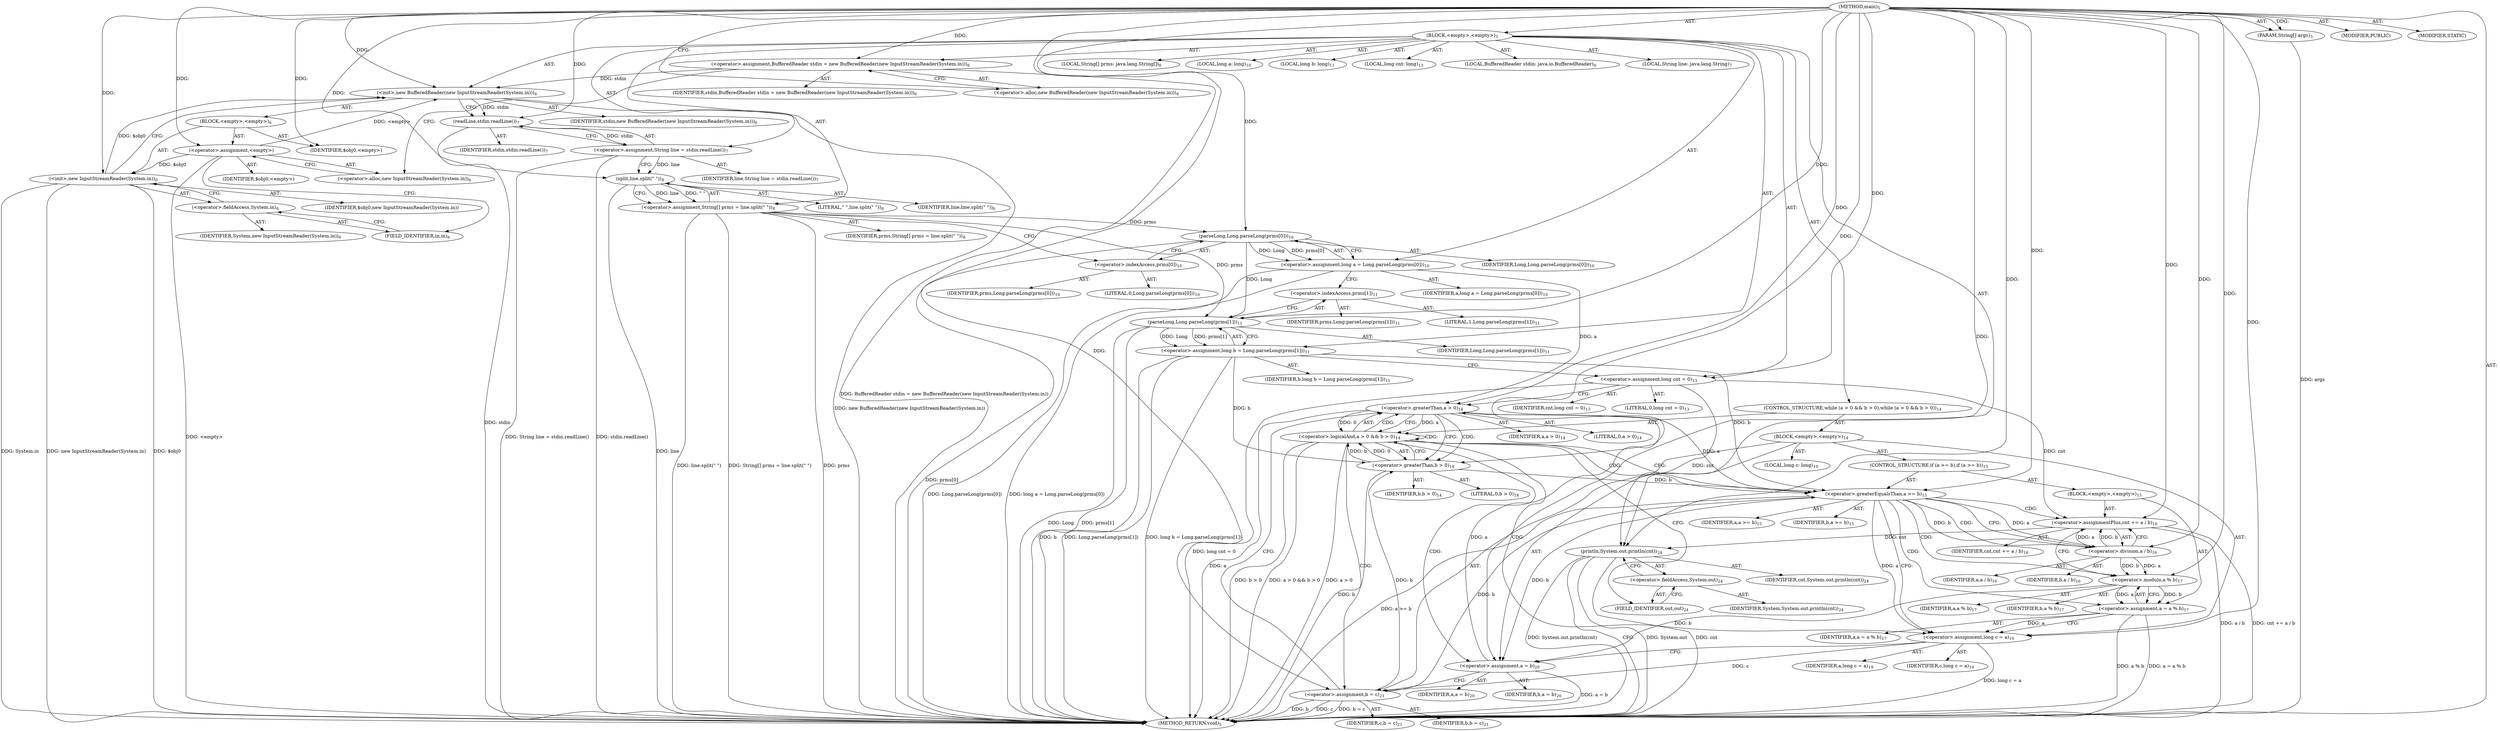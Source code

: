 digraph "main" {  
"19" [label = <(METHOD,main)<SUB>5</SUB>> ]
"20" [label = <(PARAM,String[] args)<SUB>5</SUB>> ]
"21" [label = <(BLOCK,&lt;empty&gt;,&lt;empty&gt;)<SUB>5</SUB>> ]
"4" [label = <(LOCAL,BufferedReader stdin: java.io.BufferedReader)<SUB>6</SUB>> ]
"22" [label = <(&lt;operator&gt;.assignment,BufferedReader stdin = new BufferedReader(new InputStreamReader(System.in)))<SUB>6</SUB>> ]
"23" [label = <(IDENTIFIER,stdin,BufferedReader stdin = new BufferedReader(new InputStreamReader(System.in)))<SUB>6</SUB>> ]
"24" [label = <(&lt;operator&gt;.alloc,new BufferedReader(new InputStreamReader(System.in)))<SUB>6</SUB>> ]
"25" [label = <(&lt;init&gt;,new BufferedReader(new InputStreamReader(System.in)))<SUB>6</SUB>> ]
"3" [label = <(IDENTIFIER,stdin,new BufferedReader(new InputStreamReader(System.in)))<SUB>6</SUB>> ]
"26" [label = <(BLOCK,&lt;empty&gt;,&lt;empty&gt;)<SUB>6</SUB>> ]
"27" [label = <(&lt;operator&gt;.assignment,&lt;empty&gt;)> ]
"28" [label = <(IDENTIFIER,$obj0,&lt;empty&gt;)> ]
"29" [label = <(&lt;operator&gt;.alloc,new InputStreamReader(System.in))<SUB>6</SUB>> ]
"30" [label = <(&lt;init&gt;,new InputStreamReader(System.in))<SUB>6</SUB>> ]
"31" [label = <(IDENTIFIER,$obj0,new InputStreamReader(System.in))> ]
"32" [label = <(&lt;operator&gt;.fieldAccess,System.in)<SUB>6</SUB>> ]
"33" [label = <(IDENTIFIER,System,new InputStreamReader(System.in))<SUB>6</SUB>> ]
"34" [label = <(FIELD_IDENTIFIER,in,in)<SUB>6</SUB>> ]
"35" [label = <(IDENTIFIER,$obj0,&lt;empty&gt;)> ]
"36" [label = <(LOCAL,String line: java.lang.String)<SUB>7</SUB>> ]
"37" [label = <(&lt;operator&gt;.assignment,String line = stdin.readLine())<SUB>7</SUB>> ]
"38" [label = <(IDENTIFIER,line,String line = stdin.readLine())<SUB>7</SUB>> ]
"39" [label = <(readLine,stdin.readLine())<SUB>7</SUB>> ]
"40" [label = <(IDENTIFIER,stdin,stdin.readLine())<SUB>7</SUB>> ]
"41" [label = <(LOCAL,String[] prms: java.lang.String[])<SUB>8</SUB>> ]
"42" [label = <(&lt;operator&gt;.assignment,String[] prms = line.split(&quot; &quot;))<SUB>8</SUB>> ]
"43" [label = <(IDENTIFIER,prms,String[] prms = line.split(&quot; &quot;))<SUB>8</SUB>> ]
"44" [label = <(split,line.split(&quot; &quot;))<SUB>8</SUB>> ]
"45" [label = <(IDENTIFIER,line,line.split(&quot; &quot;))<SUB>8</SUB>> ]
"46" [label = <(LITERAL,&quot; &quot;,line.split(&quot; &quot;))<SUB>8</SUB>> ]
"47" [label = <(LOCAL,long a: long)<SUB>10</SUB>> ]
"48" [label = <(&lt;operator&gt;.assignment,long a = Long.parseLong(prms[0]))<SUB>10</SUB>> ]
"49" [label = <(IDENTIFIER,a,long a = Long.parseLong(prms[0]))<SUB>10</SUB>> ]
"50" [label = <(parseLong,Long.parseLong(prms[0]))<SUB>10</SUB>> ]
"51" [label = <(IDENTIFIER,Long,Long.parseLong(prms[0]))<SUB>10</SUB>> ]
"52" [label = <(&lt;operator&gt;.indexAccess,prms[0])<SUB>10</SUB>> ]
"53" [label = <(IDENTIFIER,prms,Long.parseLong(prms[0]))<SUB>10</SUB>> ]
"54" [label = <(LITERAL,0,Long.parseLong(prms[0]))<SUB>10</SUB>> ]
"55" [label = <(LOCAL,long b: long)<SUB>11</SUB>> ]
"56" [label = <(&lt;operator&gt;.assignment,long b = Long.parseLong(prms[1]))<SUB>11</SUB>> ]
"57" [label = <(IDENTIFIER,b,long b = Long.parseLong(prms[1]))<SUB>11</SUB>> ]
"58" [label = <(parseLong,Long.parseLong(prms[1]))<SUB>11</SUB>> ]
"59" [label = <(IDENTIFIER,Long,Long.parseLong(prms[1]))<SUB>11</SUB>> ]
"60" [label = <(&lt;operator&gt;.indexAccess,prms[1])<SUB>11</SUB>> ]
"61" [label = <(IDENTIFIER,prms,Long.parseLong(prms[1]))<SUB>11</SUB>> ]
"62" [label = <(LITERAL,1,Long.parseLong(prms[1]))<SUB>11</SUB>> ]
"63" [label = <(LOCAL,long cnt: long)<SUB>13</SUB>> ]
"64" [label = <(&lt;operator&gt;.assignment,long cnt = 0)<SUB>13</SUB>> ]
"65" [label = <(IDENTIFIER,cnt,long cnt = 0)<SUB>13</SUB>> ]
"66" [label = <(LITERAL,0,long cnt = 0)<SUB>13</SUB>> ]
"67" [label = <(CONTROL_STRUCTURE,while (a &gt; 0 &amp;&amp; b &gt; 0),while (a &gt; 0 &amp;&amp; b &gt; 0))<SUB>14</SUB>> ]
"68" [label = <(&lt;operator&gt;.logicalAnd,a &gt; 0 &amp;&amp; b &gt; 0)<SUB>14</SUB>> ]
"69" [label = <(&lt;operator&gt;.greaterThan,a &gt; 0)<SUB>14</SUB>> ]
"70" [label = <(IDENTIFIER,a,a &gt; 0)<SUB>14</SUB>> ]
"71" [label = <(LITERAL,0,a &gt; 0)<SUB>14</SUB>> ]
"72" [label = <(&lt;operator&gt;.greaterThan,b &gt; 0)<SUB>14</SUB>> ]
"73" [label = <(IDENTIFIER,b,b &gt; 0)<SUB>14</SUB>> ]
"74" [label = <(LITERAL,0,b &gt; 0)<SUB>14</SUB>> ]
"75" [label = <(BLOCK,&lt;empty&gt;,&lt;empty&gt;)<SUB>14</SUB>> ]
"76" [label = <(CONTROL_STRUCTURE,if (a &gt;= b),if (a &gt;= b))<SUB>15</SUB>> ]
"77" [label = <(&lt;operator&gt;.greaterEqualsThan,a &gt;= b)<SUB>15</SUB>> ]
"78" [label = <(IDENTIFIER,a,a &gt;= b)<SUB>15</SUB>> ]
"79" [label = <(IDENTIFIER,b,a &gt;= b)<SUB>15</SUB>> ]
"80" [label = <(BLOCK,&lt;empty&gt;,&lt;empty&gt;)<SUB>15</SUB>> ]
"81" [label = <(&lt;operator&gt;.assignmentPlus,cnt += a / b)<SUB>16</SUB>> ]
"82" [label = <(IDENTIFIER,cnt,cnt += a / b)<SUB>16</SUB>> ]
"83" [label = <(&lt;operator&gt;.division,a / b)<SUB>16</SUB>> ]
"84" [label = <(IDENTIFIER,a,a / b)<SUB>16</SUB>> ]
"85" [label = <(IDENTIFIER,b,a / b)<SUB>16</SUB>> ]
"86" [label = <(&lt;operator&gt;.assignment,a = a % b)<SUB>17</SUB>> ]
"87" [label = <(IDENTIFIER,a,a = a % b)<SUB>17</SUB>> ]
"88" [label = <(&lt;operator&gt;.modulo,a % b)<SUB>17</SUB>> ]
"89" [label = <(IDENTIFIER,a,a % b)<SUB>17</SUB>> ]
"90" [label = <(IDENTIFIER,b,a % b)<SUB>17</SUB>> ]
"91" [label = <(LOCAL,long c: long)<SUB>19</SUB>> ]
"92" [label = <(&lt;operator&gt;.assignment,long c = a)<SUB>19</SUB>> ]
"93" [label = <(IDENTIFIER,c,long c = a)<SUB>19</SUB>> ]
"94" [label = <(IDENTIFIER,a,long c = a)<SUB>19</SUB>> ]
"95" [label = <(&lt;operator&gt;.assignment,a = b)<SUB>20</SUB>> ]
"96" [label = <(IDENTIFIER,a,a = b)<SUB>20</SUB>> ]
"97" [label = <(IDENTIFIER,b,a = b)<SUB>20</SUB>> ]
"98" [label = <(&lt;operator&gt;.assignment,b = c)<SUB>21</SUB>> ]
"99" [label = <(IDENTIFIER,b,b = c)<SUB>21</SUB>> ]
"100" [label = <(IDENTIFIER,c,b = c)<SUB>21</SUB>> ]
"101" [label = <(println,System.out.println(cnt))<SUB>24</SUB>> ]
"102" [label = <(&lt;operator&gt;.fieldAccess,System.out)<SUB>24</SUB>> ]
"103" [label = <(IDENTIFIER,System,System.out.println(cnt))<SUB>24</SUB>> ]
"104" [label = <(FIELD_IDENTIFIER,out,out)<SUB>24</SUB>> ]
"105" [label = <(IDENTIFIER,cnt,System.out.println(cnt))<SUB>24</SUB>> ]
"106" [label = <(MODIFIER,PUBLIC)> ]
"107" [label = <(MODIFIER,STATIC)> ]
"108" [label = <(METHOD_RETURN,void)<SUB>5</SUB>> ]
  "19" -> "20"  [ label = "AST: "] 
  "19" -> "21"  [ label = "AST: "] 
  "19" -> "106"  [ label = "AST: "] 
  "19" -> "107"  [ label = "AST: "] 
  "19" -> "108"  [ label = "AST: "] 
  "21" -> "4"  [ label = "AST: "] 
  "21" -> "22"  [ label = "AST: "] 
  "21" -> "25"  [ label = "AST: "] 
  "21" -> "36"  [ label = "AST: "] 
  "21" -> "37"  [ label = "AST: "] 
  "21" -> "41"  [ label = "AST: "] 
  "21" -> "42"  [ label = "AST: "] 
  "21" -> "47"  [ label = "AST: "] 
  "21" -> "48"  [ label = "AST: "] 
  "21" -> "55"  [ label = "AST: "] 
  "21" -> "56"  [ label = "AST: "] 
  "21" -> "63"  [ label = "AST: "] 
  "21" -> "64"  [ label = "AST: "] 
  "21" -> "67"  [ label = "AST: "] 
  "21" -> "101"  [ label = "AST: "] 
  "22" -> "23"  [ label = "AST: "] 
  "22" -> "24"  [ label = "AST: "] 
  "25" -> "3"  [ label = "AST: "] 
  "25" -> "26"  [ label = "AST: "] 
  "26" -> "27"  [ label = "AST: "] 
  "26" -> "30"  [ label = "AST: "] 
  "26" -> "35"  [ label = "AST: "] 
  "27" -> "28"  [ label = "AST: "] 
  "27" -> "29"  [ label = "AST: "] 
  "30" -> "31"  [ label = "AST: "] 
  "30" -> "32"  [ label = "AST: "] 
  "32" -> "33"  [ label = "AST: "] 
  "32" -> "34"  [ label = "AST: "] 
  "37" -> "38"  [ label = "AST: "] 
  "37" -> "39"  [ label = "AST: "] 
  "39" -> "40"  [ label = "AST: "] 
  "42" -> "43"  [ label = "AST: "] 
  "42" -> "44"  [ label = "AST: "] 
  "44" -> "45"  [ label = "AST: "] 
  "44" -> "46"  [ label = "AST: "] 
  "48" -> "49"  [ label = "AST: "] 
  "48" -> "50"  [ label = "AST: "] 
  "50" -> "51"  [ label = "AST: "] 
  "50" -> "52"  [ label = "AST: "] 
  "52" -> "53"  [ label = "AST: "] 
  "52" -> "54"  [ label = "AST: "] 
  "56" -> "57"  [ label = "AST: "] 
  "56" -> "58"  [ label = "AST: "] 
  "58" -> "59"  [ label = "AST: "] 
  "58" -> "60"  [ label = "AST: "] 
  "60" -> "61"  [ label = "AST: "] 
  "60" -> "62"  [ label = "AST: "] 
  "64" -> "65"  [ label = "AST: "] 
  "64" -> "66"  [ label = "AST: "] 
  "67" -> "68"  [ label = "AST: "] 
  "67" -> "75"  [ label = "AST: "] 
  "68" -> "69"  [ label = "AST: "] 
  "68" -> "72"  [ label = "AST: "] 
  "69" -> "70"  [ label = "AST: "] 
  "69" -> "71"  [ label = "AST: "] 
  "72" -> "73"  [ label = "AST: "] 
  "72" -> "74"  [ label = "AST: "] 
  "75" -> "76"  [ label = "AST: "] 
  "75" -> "91"  [ label = "AST: "] 
  "75" -> "92"  [ label = "AST: "] 
  "75" -> "95"  [ label = "AST: "] 
  "75" -> "98"  [ label = "AST: "] 
  "76" -> "77"  [ label = "AST: "] 
  "76" -> "80"  [ label = "AST: "] 
  "77" -> "78"  [ label = "AST: "] 
  "77" -> "79"  [ label = "AST: "] 
  "80" -> "81"  [ label = "AST: "] 
  "80" -> "86"  [ label = "AST: "] 
  "81" -> "82"  [ label = "AST: "] 
  "81" -> "83"  [ label = "AST: "] 
  "83" -> "84"  [ label = "AST: "] 
  "83" -> "85"  [ label = "AST: "] 
  "86" -> "87"  [ label = "AST: "] 
  "86" -> "88"  [ label = "AST: "] 
  "88" -> "89"  [ label = "AST: "] 
  "88" -> "90"  [ label = "AST: "] 
  "92" -> "93"  [ label = "AST: "] 
  "92" -> "94"  [ label = "AST: "] 
  "95" -> "96"  [ label = "AST: "] 
  "95" -> "97"  [ label = "AST: "] 
  "98" -> "99"  [ label = "AST: "] 
  "98" -> "100"  [ label = "AST: "] 
  "101" -> "102"  [ label = "AST: "] 
  "101" -> "105"  [ label = "AST: "] 
  "102" -> "103"  [ label = "AST: "] 
  "102" -> "104"  [ label = "AST: "] 
  "22" -> "29"  [ label = "CFG: "] 
  "25" -> "39"  [ label = "CFG: "] 
  "37" -> "44"  [ label = "CFG: "] 
  "42" -> "52"  [ label = "CFG: "] 
  "48" -> "60"  [ label = "CFG: "] 
  "56" -> "64"  [ label = "CFG: "] 
  "64" -> "69"  [ label = "CFG: "] 
  "101" -> "108"  [ label = "CFG: "] 
  "24" -> "22"  [ label = "CFG: "] 
  "39" -> "37"  [ label = "CFG: "] 
  "44" -> "42"  [ label = "CFG: "] 
  "50" -> "48"  [ label = "CFG: "] 
  "58" -> "56"  [ label = "CFG: "] 
  "68" -> "77"  [ label = "CFG: "] 
  "68" -> "104"  [ label = "CFG: "] 
  "102" -> "101"  [ label = "CFG: "] 
  "27" -> "34"  [ label = "CFG: "] 
  "30" -> "25"  [ label = "CFG: "] 
  "52" -> "50"  [ label = "CFG: "] 
  "60" -> "58"  [ label = "CFG: "] 
  "69" -> "68"  [ label = "CFG: "] 
  "69" -> "72"  [ label = "CFG: "] 
  "72" -> "68"  [ label = "CFG: "] 
  "92" -> "95"  [ label = "CFG: "] 
  "95" -> "98"  [ label = "CFG: "] 
  "98" -> "69"  [ label = "CFG: "] 
  "104" -> "102"  [ label = "CFG: "] 
  "29" -> "27"  [ label = "CFG: "] 
  "32" -> "30"  [ label = "CFG: "] 
  "77" -> "83"  [ label = "CFG: "] 
  "77" -> "92"  [ label = "CFG: "] 
  "34" -> "32"  [ label = "CFG: "] 
  "81" -> "88"  [ label = "CFG: "] 
  "86" -> "92"  [ label = "CFG: "] 
  "83" -> "81"  [ label = "CFG: "] 
  "88" -> "86"  [ label = "CFG: "] 
  "19" -> "24"  [ label = "CFG: "] 
  "20" -> "108"  [ label = "DDG: args"] 
  "22" -> "108"  [ label = "DDG: BufferedReader stdin = new BufferedReader(new InputStreamReader(System.in))"] 
  "27" -> "108"  [ label = "DDG: &lt;empty&gt;"] 
  "30" -> "108"  [ label = "DDG: $obj0"] 
  "30" -> "108"  [ label = "DDG: System.in"] 
  "30" -> "108"  [ label = "DDG: new InputStreamReader(System.in)"] 
  "25" -> "108"  [ label = "DDG: new BufferedReader(new InputStreamReader(System.in))"] 
  "39" -> "108"  [ label = "DDG: stdin"] 
  "37" -> "108"  [ label = "DDG: stdin.readLine()"] 
  "37" -> "108"  [ label = "DDG: String line = stdin.readLine()"] 
  "42" -> "108"  [ label = "DDG: prms"] 
  "44" -> "108"  [ label = "DDG: line"] 
  "42" -> "108"  [ label = "DDG: line.split(&quot; &quot;)"] 
  "42" -> "108"  [ label = "DDG: String[] prms = line.split(&quot; &quot;)"] 
  "50" -> "108"  [ label = "DDG: prms[0]"] 
  "48" -> "108"  [ label = "DDG: Long.parseLong(prms[0])"] 
  "48" -> "108"  [ label = "DDG: long a = Long.parseLong(prms[0])"] 
  "56" -> "108"  [ label = "DDG: b"] 
  "58" -> "108"  [ label = "DDG: Long"] 
  "58" -> "108"  [ label = "DDG: prms[1]"] 
  "56" -> "108"  [ label = "DDG: Long.parseLong(prms[1])"] 
  "56" -> "108"  [ label = "DDG: long b = Long.parseLong(prms[1])"] 
  "64" -> "108"  [ label = "DDG: long cnt = 0"] 
  "69" -> "108"  [ label = "DDG: a"] 
  "68" -> "108"  [ label = "DDG: a &gt; 0"] 
  "72" -> "108"  [ label = "DDG: b"] 
  "68" -> "108"  [ label = "DDG: b &gt; 0"] 
  "68" -> "108"  [ label = "DDG: a &gt; 0 &amp;&amp; b &gt; 0"] 
  "101" -> "108"  [ label = "DDG: System.out"] 
  "101" -> "108"  [ label = "DDG: cnt"] 
  "101" -> "108"  [ label = "DDG: System.out.println(cnt)"] 
  "77" -> "108"  [ label = "DDG: a &gt;= b"] 
  "81" -> "108"  [ label = "DDG: a / b"] 
  "81" -> "108"  [ label = "DDG: cnt += a / b"] 
  "86" -> "108"  [ label = "DDG: a % b"] 
  "86" -> "108"  [ label = "DDG: a = a % b"] 
  "92" -> "108"  [ label = "DDG: long c = a"] 
  "95" -> "108"  [ label = "DDG: a = b"] 
  "98" -> "108"  [ label = "DDG: b"] 
  "98" -> "108"  [ label = "DDG: c"] 
  "98" -> "108"  [ label = "DDG: b = c"] 
  "19" -> "20"  [ label = "DDG: "] 
  "19" -> "22"  [ label = "DDG: "] 
  "39" -> "37"  [ label = "DDG: stdin"] 
  "44" -> "42"  [ label = "DDG: line"] 
  "44" -> "42"  [ label = "DDG: &quot; &quot;"] 
  "50" -> "48"  [ label = "DDG: Long"] 
  "50" -> "48"  [ label = "DDG: prms[0]"] 
  "58" -> "56"  [ label = "DDG: Long"] 
  "58" -> "56"  [ label = "DDG: prms[1]"] 
  "19" -> "64"  [ label = "DDG: "] 
  "22" -> "25"  [ label = "DDG: stdin"] 
  "19" -> "25"  [ label = "DDG: "] 
  "27" -> "25"  [ label = "DDG: &lt;empty&gt;"] 
  "30" -> "25"  [ label = "DDG: $obj0"] 
  "64" -> "101"  [ label = "DDG: cnt"] 
  "81" -> "101"  [ label = "DDG: cnt"] 
  "19" -> "101"  [ label = "DDG: "] 
  "19" -> "27"  [ label = "DDG: "] 
  "19" -> "35"  [ label = "DDG: "] 
  "25" -> "39"  [ label = "DDG: stdin"] 
  "19" -> "39"  [ label = "DDG: "] 
  "37" -> "44"  [ label = "DDG: line"] 
  "19" -> "44"  [ label = "DDG: "] 
  "19" -> "50"  [ label = "DDG: "] 
  "42" -> "50"  [ label = "DDG: prms"] 
  "50" -> "58"  [ label = "DDG: Long"] 
  "19" -> "58"  [ label = "DDG: "] 
  "42" -> "58"  [ label = "DDG: prms"] 
  "69" -> "68"  [ label = "DDG: a"] 
  "69" -> "68"  [ label = "DDG: 0"] 
  "72" -> "68"  [ label = "DDG: b"] 
  "72" -> "68"  [ label = "DDG: 0"] 
  "77" -> "92"  [ label = "DDG: a"] 
  "86" -> "92"  [ label = "DDG: a"] 
  "19" -> "92"  [ label = "DDG: "] 
  "77" -> "95"  [ label = "DDG: b"] 
  "88" -> "95"  [ label = "DDG: b"] 
  "19" -> "95"  [ label = "DDG: "] 
  "92" -> "98"  [ label = "DDG: c"] 
  "19" -> "98"  [ label = "DDG: "] 
  "27" -> "30"  [ label = "DDG: $obj0"] 
  "19" -> "30"  [ label = "DDG: "] 
  "48" -> "69"  [ label = "DDG: a"] 
  "95" -> "69"  [ label = "DDG: a"] 
  "19" -> "69"  [ label = "DDG: "] 
  "56" -> "72"  [ label = "DDG: b"] 
  "98" -> "72"  [ label = "DDG: b"] 
  "19" -> "72"  [ label = "DDG: "] 
  "69" -> "77"  [ label = "DDG: a"] 
  "19" -> "77"  [ label = "DDG: "] 
  "56" -> "77"  [ label = "DDG: b"] 
  "72" -> "77"  [ label = "DDG: b"] 
  "98" -> "77"  [ label = "DDG: b"] 
  "83" -> "81"  [ label = "DDG: a"] 
  "83" -> "81"  [ label = "DDG: b"] 
  "88" -> "86"  [ label = "DDG: a"] 
  "88" -> "86"  [ label = "DDG: b"] 
  "64" -> "81"  [ label = "DDG: cnt"] 
  "19" -> "81"  [ label = "DDG: "] 
  "77" -> "83"  [ label = "DDG: a"] 
  "19" -> "83"  [ label = "DDG: "] 
  "77" -> "83"  [ label = "DDG: b"] 
  "83" -> "88"  [ label = "DDG: a"] 
  "19" -> "88"  [ label = "DDG: "] 
  "83" -> "88"  [ label = "DDG: b"] 
  "68" -> "68"  [ label = "CDG: "] 
  "68" -> "77"  [ label = "CDG: "] 
  "68" -> "98"  [ label = "CDG: "] 
  "68" -> "69"  [ label = "CDG: "] 
  "68" -> "95"  [ label = "CDG: "] 
  "68" -> "92"  [ label = "CDG: "] 
  "69" -> "72"  [ label = "CDG: "] 
  "77" -> "83"  [ label = "CDG: "] 
  "77" -> "81"  [ label = "CDG: "] 
  "77" -> "88"  [ label = "CDG: "] 
  "77" -> "86"  [ label = "CDG: "] 
}
